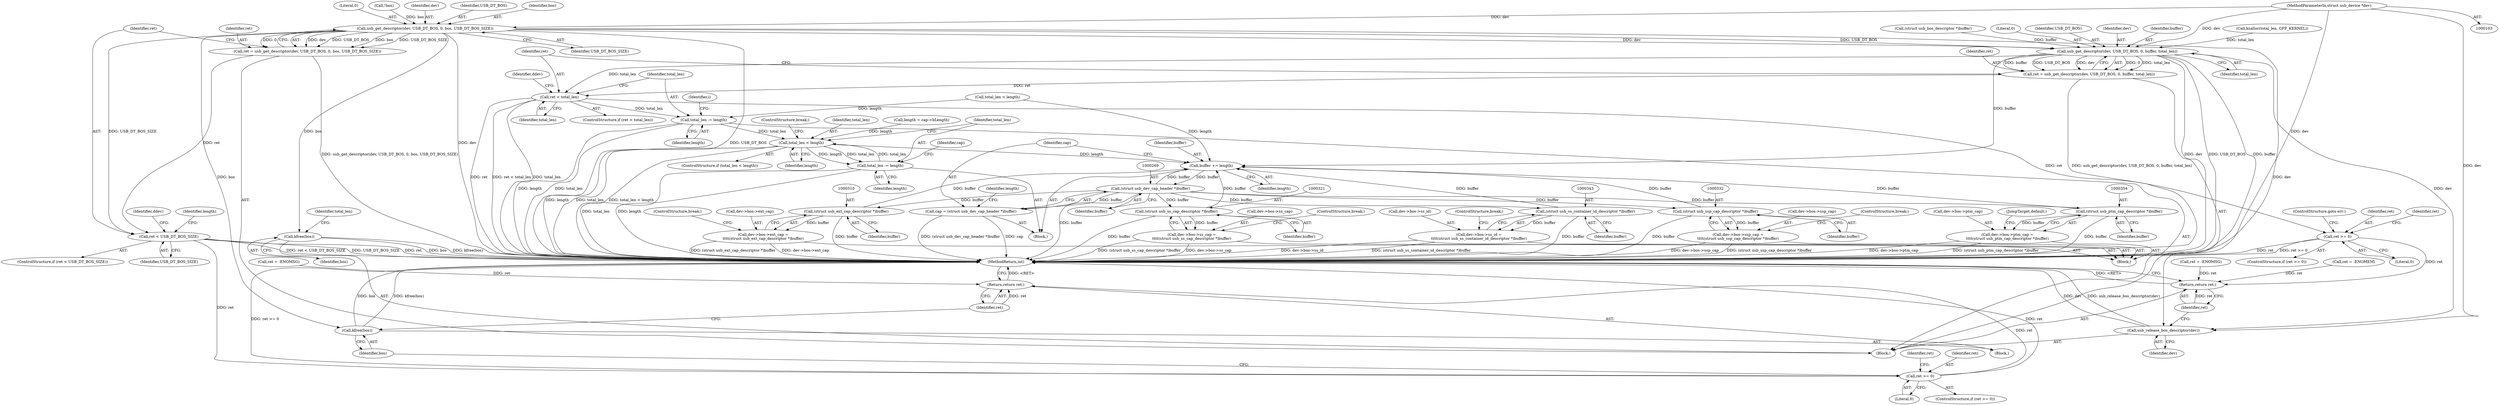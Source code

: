 digraph "0_linux_1c0edc3633b56000e18d82fc241e3995ca18a69e@pointer" {
"1000104" [label="(MethodParameterIn,struct usb_device *dev)"];
"1000135" [label="(Call,usb_get_descriptor(dev, USB_DT_BOS, 0, bos, USB_DT_BOS_SIZE))"];
"1000133" [label="(Call,ret = usb_get_descriptor(dev, USB_DT_BOS, 0, bos, USB_DT_BOS_SIZE))"];
"1000142" [label="(Call,ret < USB_DT_BOS_SIZE)"];
"1000150" [label="(Call,ret >= 0)"];
"1000159" [label="(Return,return ret;)"];
"1000157" [label="(Call,kfree(bos))"];
"1000177" [label="(Call,kfree(bos))"];
"1000227" [label="(Call,usb_get_descriptor(dev, USB_DT_BOS, 0, buffer, total_len))"];
"1000225" [label="(Call,ret = usb_get_descriptor(dev, USB_DT_BOS, 0, buffer, total_len))"];
"1000234" [label="(Call,ret < total_len)"];
"1000242" [label="(Call,ret >= 0)"];
"1000363" [label="(Return,return ret;)"];
"1000250" [label="(Call,total_len -= length)"];
"1000277" [label="(Call,total_len < length)"];
"1000263" [label="(Call,buffer += length)"];
"1000268" [label="(Call,(struct usb_dev_cap_header *)buffer)"];
"1000266" [label="(Call,cap = (struct usb_dev_cap_header *)buffer)"];
"1000309" [label="(Call,(struct usb_ext_cap_descriptor *)buffer)"];
"1000303" [label="(Call,dev->bos->ext_cap =\n\t\t\t\t(struct usb_ext_cap_descriptor *)buffer)"];
"1000320" [label="(Call,(struct usb_ss_cap_descriptor *)buffer)"];
"1000314" [label="(Call,dev->bos->ss_cap =\n\t\t\t\t(struct usb_ss_cap_descriptor *)buffer)"];
"1000331" [label="(Call,(struct usb_ssp_cap_descriptor *)buffer)"];
"1000325" [label="(Call,dev->bos->ssp_cap =\n\t\t\t\t(struct usb_ssp_cap_descriptor *)buffer)"];
"1000342" [label="(Call,(struct usb_ss_container_id_descriptor *)buffer)"];
"1000336" [label="(Call,dev->bos->ss_id =\n\t\t\t\t(struct usb_ss_container_id_descriptor *)buffer)"];
"1000353" [label="(Call,(struct usb_ptm_cap_descriptor *)buffer)"];
"1000347" [label="(Call,dev->bos->ptm_cap =\n\t\t\t\t(struct usb_ptm_cap_descriptor *)buffer)"];
"1000281" [label="(Call,total_len -= length)"];
"1000361" [label="(Call,usb_release_bos_descriptor(dev))"];
"1000227" [label="(Call,usb_get_descriptor(dev, USB_DT_BOS, 0, buffer, total_len))"];
"1000133" [label="(Call,ret = usb_get_descriptor(dev, USB_DT_BOS, 0, bos, USB_DT_BOS_SIZE))"];
"1000204" [label="(Call,kzalloc(total_len, GFP_KERNEL))"];
"1000283" [label="(Identifier,length)"];
"1000177" [label="(Call,kfree(bos))"];
"1000241" [label="(ControlStructure,if (ret >= 0))"];
"1000226" [label="(Identifier,ret)"];
"1000137" [label="(Identifier,USB_DT_BOS)"];
"1000279" [label="(Identifier,length)"];
"1000277" [label="(Call,total_len < length)"];
"1000134" [label="(Identifier,ret)"];
"1000252" [label="(Identifier,length)"];
"1000264" [label="(Identifier,buffer)"];
"1000250" [label="(Call,total_len -= length)"];
"1000272" [label="(Identifier,length)"];
"1000364" [label="(Identifier,ret)"];
"1000233" [label="(ControlStructure,if (ret < total_len))"];
"1000135" [label="(Call,usb_get_descriptor(dev, USB_DT_BOS, 0, bos, USB_DT_BOS_SIZE))"];
"1000139" [label="(Identifier,bos)"];
"1000362" [label="(Identifier,dev)"];
"1000180" [label="(Call,total_len < length)"];
"1000312" [label="(ControlStructure,break;)"];
"1000268" [label="(Call,(struct usb_dev_cap_header *)buffer)"];
"1000325" [label="(Call,dev->bos->ssp_cap =\n\t\t\t\t(struct usb_ssp_cap_descriptor *)buffer)"];
"1000225" [label="(Call,ret = usb_get_descriptor(dev, USB_DT_BOS, 0, buffer, total_len))"];
"1000355" [label="(Identifier,buffer)"];
"1000246" [label="(Identifier,ret)"];
"1000322" [label="(Identifier,buffer)"];
"1000181" [label="(Identifier,total_len)"];
"1000222" [label="(Call,(struct usb_bos_descriptor *)buffer)"];
"1000270" [label="(Identifier,buffer)"];
"1000361" [label="(Call,usb_release_bos_descriptor(dev))"];
"1000299" [label="(Block,)"];
"1000336" [label="(Call,dev->bos->ss_id =\n\t\t\t\t(struct usb_ss_container_id_descriptor *)buffer)"];
"1000265" [label="(Identifier,length)"];
"1000152" [label="(Literal,0)"];
"1000333" [label="(Identifier,buffer)"];
"1000230" [label="(Literal,0)"];
"1000159" [label="(Return,return ret;)"];
"1000140" [label="(Identifier,USB_DT_BOS_SIZE)"];
"1000105" [label="(Block,)"];
"1000162" [label="(Identifier,length)"];
"1000138" [label="(Literal,0)"];
"1000157" [label="(Call,kfree(bos))"];
"1000144" [label="(Identifier,USB_DT_BOS_SIZE)"];
"1000229" [label="(Identifier,USB_DT_BOS)"];
"1000345" [label="(ControlStructure,break;)"];
"1000235" [label="(Identifier,ret)"];
"1000323" [label="(ControlStructure,break;)"];
"1000245" [label="(Call,ret = -ENOMSG)"];
"1000242" [label="(Call,ret >= 0)"];
"1000326" [label="(Call,dev->bos->ssp_cap)"];
"1000282" [label="(Identifier,total_len)"];
"1000228" [label="(Identifier,dev)"];
"1000153" [label="(Call,ret = -ENOMSG)"];
"1000303" [label="(Call,dev->bos->ext_cap =\n\t\t\t\t(struct usb_ext_cap_descriptor *)buffer)"];
"1000287" [label="(Identifier,cap)"];
"1000232" [label="(Identifier,total_len)"];
"1000154" [label="(Identifier,ret)"];
"1000334" [label="(ControlStructure,break;)"];
"1000104" [label="(MethodParameterIn,struct usb_device *dev)"];
"1000151" [label="(Identifier,ret)"];
"1000263" [label="(Call,buffer += length)"];
"1000143" [label="(Identifier,ret)"];
"1000267" [label="(Identifier,cap)"];
"1000141" [label="(ControlStructure,if (ret < USB_DT_BOS_SIZE))"];
"1000309" [label="(Call,(struct usb_ext_cap_descriptor *)buffer)"];
"1000342" [label="(Call,(struct usb_ss_container_id_descriptor *)buffer)"];
"1000314" [label="(Call,dev->bos->ss_cap =\n\t\t\t\t(struct usb_ss_cap_descriptor *)buffer)"];
"1000337" [label="(Call,dev->bos->ss_id)"];
"1000142" [label="(Call,ret < USB_DT_BOS_SIZE)"];
"1000266" [label="(Call,cap = (struct usb_dev_cap_header *)buffer)"];
"1000211" [label="(Call,ret = -ENOMEM)"];
"1000315" [label="(Call,dev->bos->ss_cap)"];
"1000234" [label="(Call,ret < total_len)"];
"1000344" [label="(Identifier,buffer)"];
"1000244" [label="(Literal,0)"];
"1000363" [label="(Return,return ret;)"];
"1000158" [label="(Identifier,bos)"];
"1000271" [label="(Call,length = cap->bLength)"];
"1000149" [label="(ControlStructure,if (ret >= 0))"];
"1000304" [label="(Call,dev->bos->ext_cap)"];
"1000365" [label="(MethodReturn,int)"];
"1000147" [label="(Identifier,ddev)"];
"1000276" [label="(ControlStructure,if (total_len < length))"];
"1000320" [label="(Call,(struct usb_ss_cap_descriptor *)buffer)"];
"1000262" [label="(Block,)"];
"1000347" [label="(Call,dev->bos->ptm_cap =\n\t\t\t\t(struct usb_ptm_cap_descriptor *)buffer)"];
"1000255" [label="(Identifier,i)"];
"1000239" [label="(Identifier,ddev)"];
"1000280" [label="(ControlStructure,break;)"];
"1000128" [label="(Call,!bos)"];
"1000348" [label="(Call,dev->bos->ptm_cap)"];
"1000150" [label="(Call,ret >= 0)"];
"1000251" [label="(Identifier,total_len)"];
"1000145" [label="(Block,)"];
"1000311" [label="(Identifier,buffer)"];
"1000178" [label="(Identifier,bos)"];
"1000281" [label="(Call,total_len -= length)"];
"1000236" [label="(Identifier,total_len)"];
"1000249" [label="(ControlStructure,goto err;)"];
"1000356" [label="(JumpTarget,default:)"];
"1000231" [label="(Identifier,buffer)"];
"1000331" [label="(Call,(struct usb_ssp_cap_descriptor *)buffer)"];
"1000243" [label="(Identifier,ret)"];
"1000278" [label="(Identifier,total_len)"];
"1000160" [label="(Identifier,ret)"];
"1000353" [label="(Call,(struct usb_ptm_cap_descriptor *)buffer)"];
"1000136" [label="(Identifier,dev)"];
"1000104" -> "1000103"  [label="AST: "];
"1000104" -> "1000365"  [label="DDG: dev"];
"1000104" -> "1000135"  [label="DDG: dev"];
"1000104" -> "1000227"  [label="DDG: dev"];
"1000104" -> "1000361"  [label="DDG: dev"];
"1000135" -> "1000133"  [label="AST: "];
"1000135" -> "1000140"  [label="CFG: "];
"1000136" -> "1000135"  [label="AST: "];
"1000137" -> "1000135"  [label="AST: "];
"1000138" -> "1000135"  [label="AST: "];
"1000139" -> "1000135"  [label="AST: "];
"1000140" -> "1000135"  [label="AST: "];
"1000133" -> "1000135"  [label="CFG: "];
"1000135" -> "1000365"  [label="DDG: dev"];
"1000135" -> "1000365"  [label="DDG: USB_DT_BOS"];
"1000135" -> "1000133"  [label="DDG: dev"];
"1000135" -> "1000133"  [label="DDG: USB_DT_BOS"];
"1000135" -> "1000133"  [label="DDG: bos"];
"1000135" -> "1000133"  [label="DDG: USB_DT_BOS_SIZE"];
"1000135" -> "1000133"  [label="DDG: 0"];
"1000128" -> "1000135"  [label="DDG: bos"];
"1000135" -> "1000142"  [label="DDG: USB_DT_BOS_SIZE"];
"1000135" -> "1000157"  [label="DDG: bos"];
"1000135" -> "1000177"  [label="DDG: bos"];
"1000135" -> "1000227"  [label="DDG: dev"];
"1000135" -> "1000227"  [label="DDG: USB_DT_BOS"];
"1000135" -> "1000361"  [label="DDG: dev"];
"1000133" -> "1000105"  [label="AST: "];
"1000134" -> "1000133"  [label="AST: "];
"1000143" -> "1000133"  [label="CFG: "];
"1000133" -> "1000365"  [label="DDG: usb_get_descriptor(dev, USB_DT_BOS, 0, bos, USB_DT_BOS_SIZE)"];
"1000133" -> "1000142"  [label="DDG: ret"];
"1000142" -> "1000141"  [label="AST: "];
"1000142" -> "1000144"  [label="CFG: "];
"1000143" -> "1000142"  [label="AST: "];
"1000144" -> "1000142"  [label="AST: "];
"1000147" -> "1000142"  [label="CFG: "];
"1000162" -> "1000142"  [label="CFG: "];
"1000142" -> "1000365"  [label="DDG: ret < USB_DT_BOS_SIZE"];
"1000142" -> "1000365"  [label="DDG: USB_DT_BOS_SIZE"];
"1000142" -> "1000365"  [label="DDG: ret"];
"1000142" -> "1000150"  [label="DDG: ret"];
"1000150" -> "1000149"  [label="AST: "];
"1000150" -> "1000152"  [label="CFG: "];
"1000151" -> "1000150"  [label="AST: "];
"1000152" -> "1000150"  [label="AST: "];
"1000154" -> "1000150"  [label="CFG: "];
"1000158" -> "1000150"  [label="CFG: "];
"1000150" -> "1000365"  [label="DDG: ret"];
"1000150" -> "1000365"  [label="DDG: ret >= 0"];
"1000150" -> "1000159"  [label="DDG: ret"];
"1000159" -> "1000145"  [label="AST: "];
"1000159" -> "1000160"  [label="CFG: "];
"1000160" -> "1000159"  [label="AST: "];
"1000365" -> "1000159"  [label="CFG: "];
"1000159" -> "1000365"  [label="DDG: <RET>"];
"1000160" -> "1000159"  [label="DDG: ret"];
"1000153" -> "1000159"  [label="DDG: ret"];
"1000157" -> "1000145"  [label="AST: "];
"1000157" -> "1000158"  [label="CFG: "];
"1000158" -> "1000157"  [label="AST: "];
"1000160" -> "1000157"  [label="CFG: "];
"1000157" -> "1000365"  [label="DDG: kfree(bos)"];
"1000157" -> "1000365"  [label="DDG: bos"];
"1000177" -> "1000105"  [label="AST: "];
"1000177" -> "1000178"  [label="CFG: "];
"1000178" -> "1000177"  [label="AST: "];
"1000181" -> "1000177"  [label="CFG: "];
"1000177" -> "1000365"  [label="DDG: bos"];
"1000177" -> "1000365"  [label="DDG: kfree(bos)"];
"1000227" -> "1000225"  [label="AST: "];
"1000227" -> "1000232"  [label="CFG: "];
"1000228" -> "1000227"  [label="AST: "];
"1000229" -> "1000227"  [label="AST: "];
"1000230" -> "1000227"  [label="AST: "];
"1000231" -> "1000227"  [label="AST: "];
"1000232" -> "1000227"  [label="AST: "];
"1000225" -> "1000227"  [label="CFG: "];
"1000227" -> "1000365"  [label="DDG: dev"];
"1000227" -> "1000365"  [label="DDG: USB_DT_BOS"];
"1000227" -> "1000365"  [label="DDG: buffer"];
"1000227" -> "1000225"  [label="DDG: 0"];
"1000227" -> "1000225"  [label="DDG: total_len"];
"1000227" -> "1000225"  [label="DDG: buffer"];
"1000227" -> "1000225"  [label="DDG: USB_DT_BOS"];
"1000227" -> "1000225"  [label="DDG: dev"];
"1000222" -> "1000227"  [label="DDG: buffer"];
"1000204" -> "1000227"  [label="DDG: total_len"];
"1000227" -> "1000234"  [label="DDG: total_len"];
"1000227" -> "1000263"  [label="DDG: buffer"];
"1000227" -> "1000361"  [label="DDG: dev"];
"1000225" -> "1000105"  [label="AST: "];
"1000226" -> "1000225"  [label="AST: "];
"1000235" -> "1000225"  [label="CFG: "];
"1000225" -> "1000365"  [label="DDG: usb_get_descriptor(dev, USB_DT_BOS, 0, buffer, total_len)"];
"1000225" -> "1000234"  [label="DDG: ret"];
"1000234" -> "1000233"  [label="AST: "];
"1000234" -> "1000236"  [label="CFG: "];
"1000235" -> "1000234"  [label="AST: "];
"1000236" -> "1000234"  [label="AST: "];
"1000239" -> "1000234"  [label="CFG: "];
"1000251" -> "1000234"  [label="CFG: "];
"1000234" -> "1000365"  [label="DDG: total_len"];
"1000234" -> "1000365"  [label="DDG: ret"];
"1000234" -> "1000365"  [label="DDG: ret < total_len"];
"1000234" -> "1000242"  [label="DDG: ret"];
"1000234" -> "1000250"  [label="DDG: total_len"];
"1000242" -> "1000241"  [label="AST: "];
"1000242" -> "1000244"  [label="CFG: "];
"1000243" -> "1000242"  [label="AST: "];
"1000244" -> "1000242"  [label="AST: "];
"1000246" -> "1000242"  [label="CFG: "];
"1000249" -> "1000242"  [label="CFG: "];
"1000242" -> "1000365"  [label="DDG: ret >= 0"];
"1000242" -> "1000365"  [label="DDG: ret"];
"1000242" -> "1000363"  [label="DDG: ret"];
"1000363" -> "1000105"  [label="AST: "];
"1000363" -> "1000364"  [label="CFG: "];
"1000364" -> "1000363"  [label="AST: "];
"1000365" -> "1000363"  [label="CFG: "];
"1000363" -> "1000365"  [label="DDG: <RET>"];
"1000364" -> "1000363"  [label="DDG: ret"];
"1000211" -> "1000363"  [label="DDG: ret"];
"1000245" -> "1000363"  [label="DDG: ret"];
"1000250" -> "1000105"  [label="AST: "];
"1000250" -> "1000252"  [label="CFG: "];
"1000251" -> "1000250"  [label="AST: "];
"1000252" -> "1000250"  [label="AST: "];
"1000255" -> "1000250"  [label="CFG: "];
"1000250" -> "1000365"  [label="DDG: total_len"];
"1000250" -> "1000365"  [label="DDG: length"];
"1000180" -> "1000250"  [label="DDG: length"];
"1000250" -> "1000277"  [label="DDG: total_len"];
"1000277" -> "1000276"  [label="AST: "];
"1000277" -> "1000279"  [label="CFG: "];
"1000278" -> "1000277"  [label="AST: "];
"1000279" -> "1000277"  [label="AST: "];
"1000280" -> "1000277"  [label="CFG: "];
"1000282" -> "1000277"  [label="CFG: "];
"1000277" -> "1000365"  [label="DDG: total_len"];
"1000277" -> "1000365"  [label="DDG: total_len < length"];
"1000277" -> "1000365"  [label="DDG: length"];
"1000277" -> "1000263"  [label="DDG: length"];
"1000281" -> "1000277"  [label="DDG: total_len"];
"1000271" -> "1000277"  [label="DDG: length"];
"1000277" -> "1000281"  [label="DDG: length"];
"1000277" -> "1000281"  [label="DDG: total_len"];
"1000263" -> "1000262"  [label="AST: "];
"1000263" -> "1000265"  [label="CFG: "];
"1000264" -> "1000263"  [label="AST: "];
"1000265" -> "1000263"  [label="AST: "];
"1000267" -> "1000263"  [label="CFG: "];
"1000180" -> "1000263"  [label="DDG: length"];
"1000309" -> "1000263"  [label="DDG: buffer"];
"1000320" -> "1000263"  [label="DDG: buffer"];
"1000268" -> "1000263"  [label="DDG: buffer"];
"1000353" -> "1000263"  [label="DDG: buffer"];
"1000331" -> "1000263"  [label="DDG: buffer"];
"1000342" -> "1000263"  [label="DDG: buffer"];
"1000263" -> "1000268"  [label="DDG: buffer"];
"1000268" -> "1000266"  [label="AST: "];
"1000268" -> "1000270"  [label="CFG: "];
"1000269" -> "1000268"  [label="AST: "];
"1000270" -> "1000268"  [label="AST: "];
"1000266" -> "1000268"  [label="CFG: "];
"1000268" -> "1000365"  [label="DDG: buffer"];
"1000268" -> "1000266"  [label="DDG: buffer"];
"1000268" -> "1000309"  [label="DDG: buffer"];
"1000268" -> "1000320"  [label="DDG: buffer"];
"1000268" -> "1000331"  [label="DDG: buffer"];
"1000268" -> "1000342"  [label="DDG: buffer"];
"1000268" -> "1000353"  [label="DDG: buffer"];
"1000266" -> "1000262"  [label="AST: "];
"1000267" -> "1000266"  [label="AST: "];
"1000272" -> "1000266"  [label="CFG: "];
"1000266" -> "1000365"  [label="DDG: (struct usb_dev_cap_header *)buffer"];
"1000266" -> "1000365"  [label="DDG: cap"];
"1000309" -> "1000303"  [label="AST: "];
"1000309" -> "1000311"  [label="CFG: "];
"1000310" -> "1000309"  [label="AST: "];
"1000311" -> "1000309"  [label="AST: "];
"1000303" -> "1000309"  [label="CFG: "];
"1000309" -> "1000365"  [label="DDG: buffer"];
"1000309" -> "1000303"  [label="DDG: buffer"];
"1000303" -> "1000299"  [label="AST: "];
"1000304" -> "1000303"  [label="AST: "];
"1000312" -> "1000303"  [label="CFG: "];
"1000303" -> "1000365"  [label="DDG: (struct usb_ext_cap_descriptor *)buffer"];
"1000303" -> "1000365"  [label="DDG: dev->bos->ext_cap"];
"1000320" -> "1000314"  [label="AST: "];
"1000320" -> "1000322"  [label="CFG: "];
"1000321" -> "1000320"  [label="AST: "];
"1000322" -> "1000320"  [label="AST: "];
"1000314" -> "1000320"  [label="CFG: "];
"1000320" -> "1000365"  [label="DDG: buffer"];
"1000320" -> "1000314"  [label="DDG: buffer"];
"1000314" -> "1000299"  [label="AST: "];
"1000315" -> "1000314"  [label="AST: "];
"1000323" -> "1000314"  [label="CFG: "];
"1000314" -> "1000365"  [label="DDG: dev->bos->ss_cap"];
"1000314" -> "1000365"  [label="DDG: (struct usb_ss_cap_descriptor *)buffer"];
"1000331" -> "1000325"  [label="AST: "];
"1000331" -> "1000333"  [label="CFG: "];
"1000332" -> "1000331"  [label="AST: "];
"1000333" -> "1000331"  [label="AST: "];
"1000325" -> "1000331"  [label="CFG: "];
"1000331" -> "1000365"  [label="DDG: buffer"];
"1000331" -> "1000325"  [label="DDG: buffer"];
"1000325" -> "1000299"  [label="AST: "];
"1000326" -> "1000325"  [label="AST: "];
"1000334" -> "1000325"  [label="CFG: "];
"1000325" -> "1000365"  [label="DDG: dev->bos->ssp_cap"];
"1000325" -> "1000365"  [label="DDG: (struct usb_ssp_cap_descriptor *)buffer"];
"1000342" -> "1000336"  [label="AST: "];
"1000342" -> "1000344"  [label="CFG: "];
"1000343" -> "1000342"  [label="AST: "];
"1000344" -> "1000342"  [label="AST: "];
"1000336" -> "1000342"  [label="CFG: "];
"1000342" -> "1000365"  [label="DDG: buffer"];
"1000342" -> "1000336"  [label="DDG: buffer"];
"1000336" -> "1000299"  [label="AST: "];
"1000337" -> "1000336"  [label="AST: "];
"1000345" -> "1000336"  [label="CFG: "];
"1000336" -> "1000365"  [label="DDG: (struct usb_ss_container_id_descriptor *)buffer"];
"1000336" -> "1000365"  [label="DDG: dev->bos->ss_id"];
"1000353" -> "1000347"  [label="AST: "];
"1000353" -> "1000355"  [label="CFG: "];
"1000354" -> "1000353"  [label="AST: "];
"1000355" -> "1000353"  [label="AST: "];
"1000347" -> "1000353"  [label="CFG: "];
"1000353" -> "1000365"  [label="DDG: buffer"];
"1000353" -> "1000347"  [label="DDG: buffer"];
"1000347" -> "1000299"  [label="AST: "];
"1000348" -> "1000347"  [label="AST: "];
"1000356" -> "1000347"  [label="CFG: "];
"1000347" -> "1000365"  [label="DDG: (struct usb_ptm_cap_descriptor *)buffer"];
"1000347" -> "1000365"  [label="DDG: dev->bos->ptm_cap"];
"1000281" -> "1000262"  [label="AST: "];
"1000281" -> "1000283"  [label="CFG: "];
"1000282" -> "1000281"  [label="AST: "];
"1000283" -> "1000281"  [label="AST: "];
"1000287" -> "1000281"  [label="CFG: "];
"1000281" -> "1000365"  [label="DDG: total_len"];
"1000281" -> "1000365"  [label="DDG: length"];
"1000361" -> "1000105"  [label="AST: "];
"1000361" -> "1000362"  [label="CFG: "];
"1000362" -> "1000361"  [label="AST: "];
"1000364" -> "1000361"  [label="CFG: "];
"1000361" -> "1000365"  [label="DDG: usb_release_bos_descriptor(dev)"];
"1000361" -> "1000365"  [label="DDG: dev"];
}
